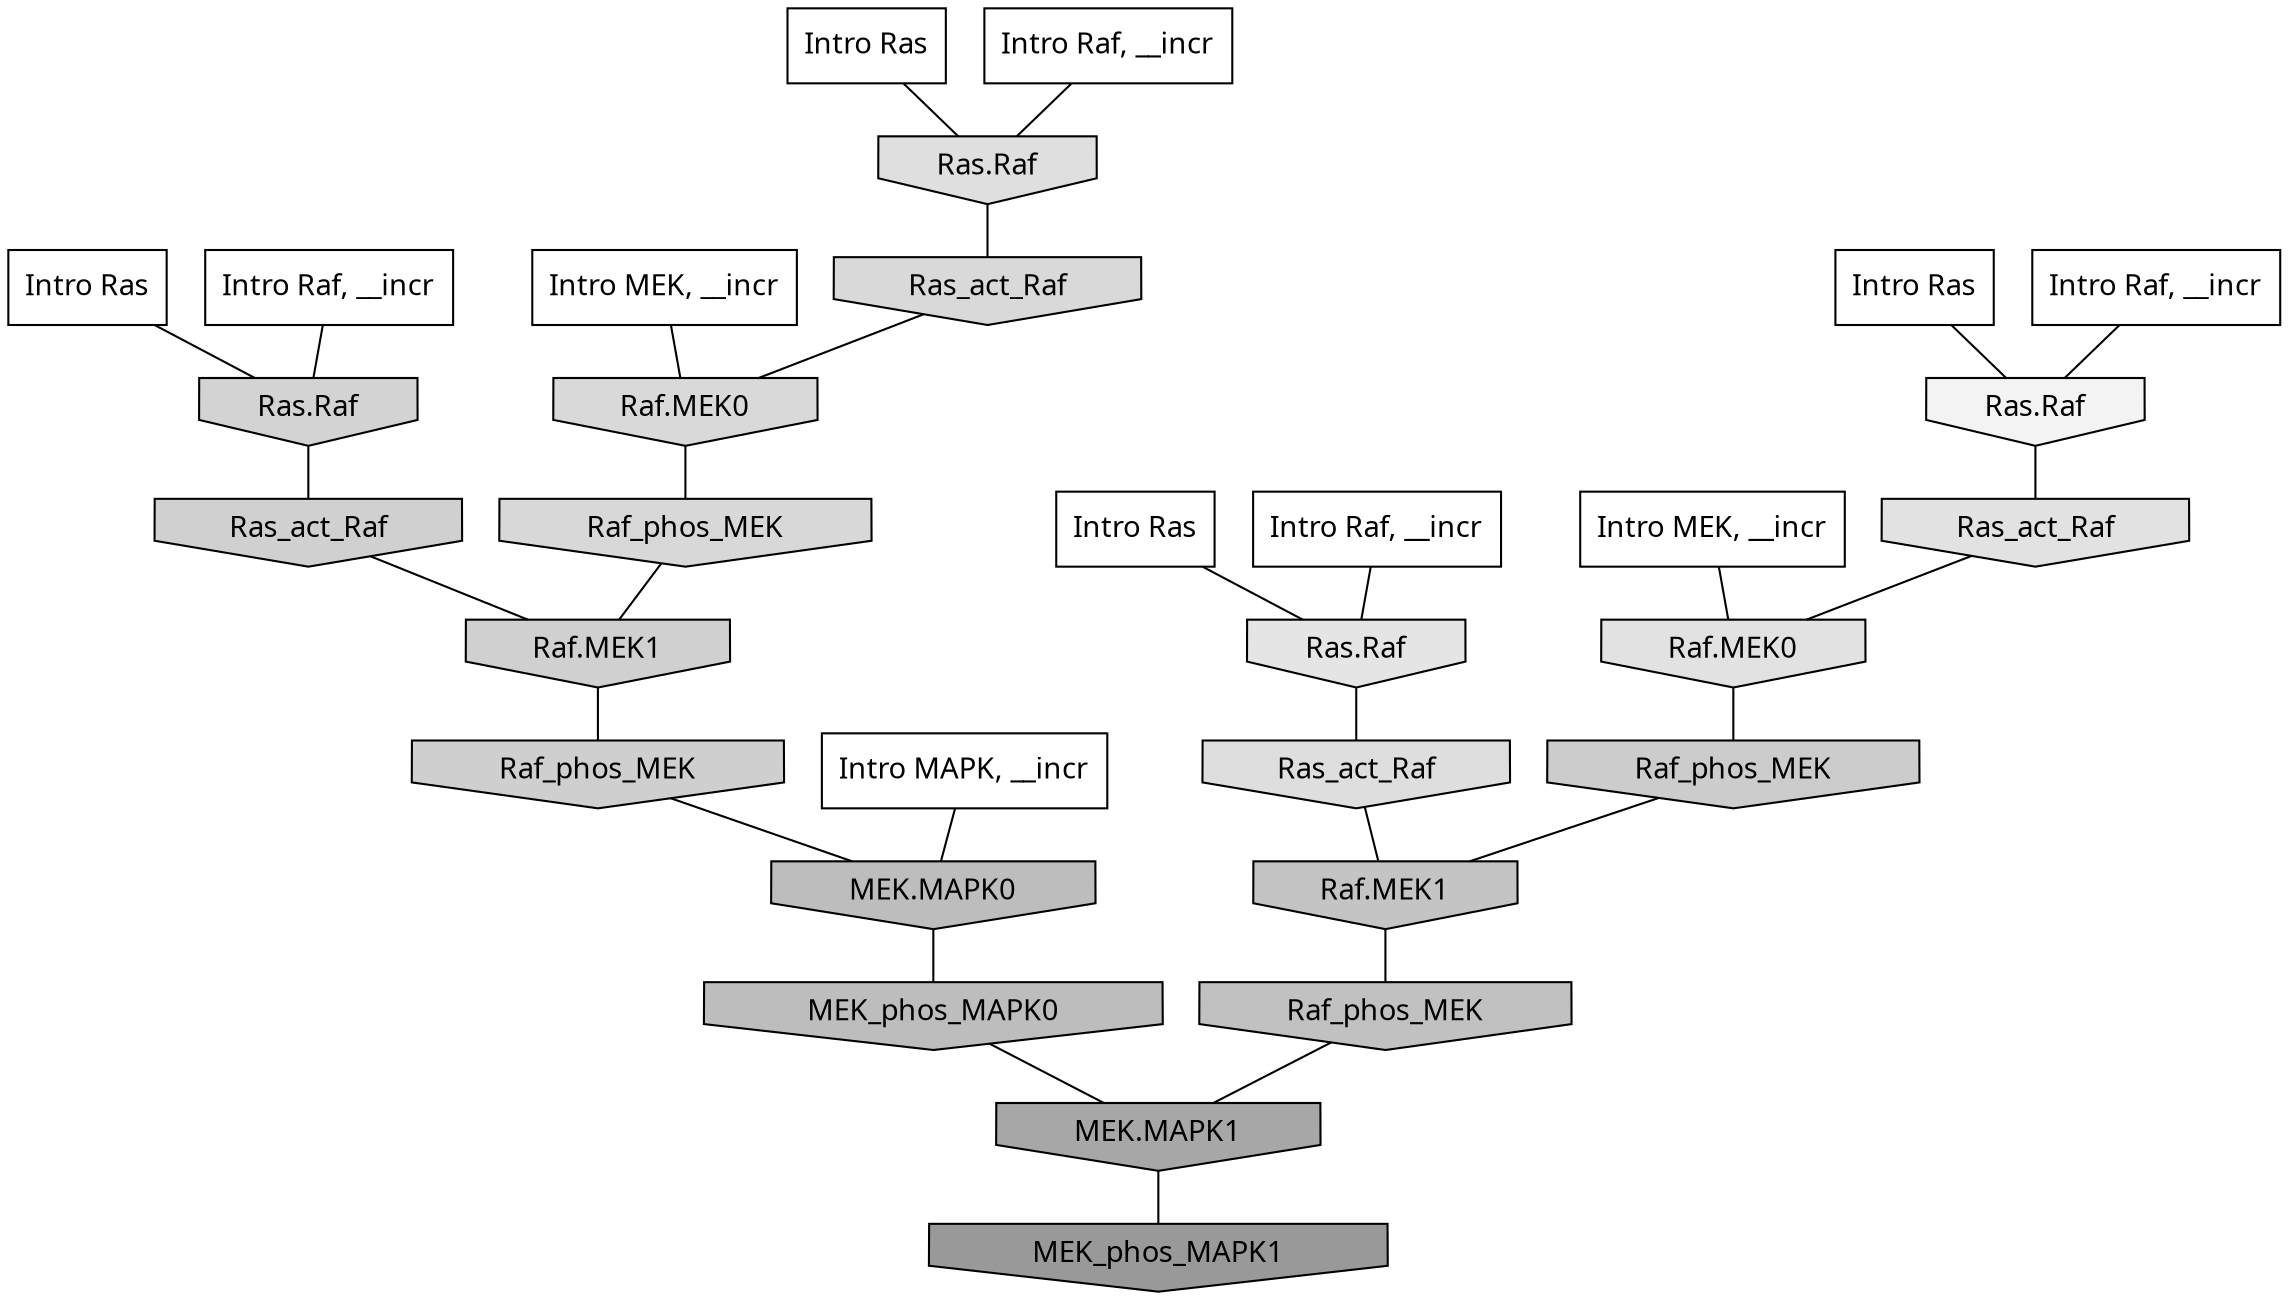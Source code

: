 digraph G{
  rankdir="TB";
  ranksep=0.30;
  node [fontname="CMU Serif"];
  edge [fontname="CMU Serif"];
  
  4 [label="Intro Ras", shape=rectangle, style=filled, fillcolor="0.000 0.000 1.000"]
  
  12 [label="Intro Ras", shape=rectangle, style=filled, fillcolor="0.000 0.000 1.000"]
  
  52 [label="Intro Ras", shape=rectangle, style=filled, fillcolor="0.000 0.000 1.000"]
  
  73 [label="Intro Ras", shape=rectangle, style=filled, fillcolor="0.000 0.000 1.000"]
  
  129 [label="Intro Raf, __incr", shape=rectangle, style=filled, fillcolor="0.000 0.000 1.000"]
  
  264 [label="Intro Raf, __incr", shape=rectangle, style=filled, fillcolor="0.000 0.000 1.000"]
  
  267 [label="Intro Raf, __incr", shape=rectangle, style=filled, fillcolor="0.000 0.000 1.000"]
  
  642 [label="Intro Raf, __incr", shape=rectangle, style=filled, fillcolor="0.000 0.000 1.000"]
  
  1266 [label="Intro MEK, __incr", shape=rectangle, style=filled, fillcolor="0.000 0.000 1.000"]
  
  1686 [label="Intro MEK, __incr", shape=rectangle, style=filled, fillcolor="0.000 0.000 1.000"]
  
  2288 [label="Intro MAPK, __incr", shape=rectangle, style=filled, fillcolor="0.000 0.000 1.000"]
  
  3656 [label="Ras.Raf", shape=invhouse, style=filled, fillcolor="0.000 0.000 0.953"]
  
  4542 [label="Ras.Raf", shape=invhouse, style=filled, fillcolor="0.000 0.000 0.895"]
  
  4745 [label="Ras_act_Raf", shape=invhouse, style=filled, fillcolor="0.000 0.000 0.883"]
  
  4748 [label="Raf.MEK0", shape=invhouse, style=filled, fillcolor="0.000 0.000 0.883"]
  
  4921 [label="Ras.Raf", shape=invhouse, style=filled, fillcolor="0.000 0.000 0.873"]
  
  4988 [label="Ras_act_Raf", shape=invhouse, style=filled, fillcolor="0.000 0.000 0.868"]
  
  5338 [label="Ras_act_Raf", shape=invhouse, style=filled, fillcolor="0.000 0.000 0.850"]
  
  5340 [label="Raf.MEK0", shape=invhouse, style=filled, fillcolor="0.000 0.000 0.850"]
  
  5437 [label="Raf_phos_MEK", shape=invhouse, style=filled, fillcolor="0.000 0.000 0.845"]
  
  5787 [label="Ras.Raf", shape=invhouse, style=filled, fillcolor="0.000 0.000 0.826"]
  
  6018 [label="Ras_act_Raf", shape=invhouse, style=filled, fillcolor="0.000 0.000 0.814"]
  
  6025 [label="Raf.MEK1", shape=invhouse, style=filled, fillcolor="0.000 0.000 0.813"]
  
  6093 [label="Raf_phos_MEK", shape=invhouse, style=filled, fillcolor="0.000 0.000 0.810"]
  
  6360 [label="Raf_phos_MEK", shape=invhouse, style=filled, fillcolor="0.000 0.000 0.799"]
  
  7220 [label="Raf.MEK1", shape=invhouse, style=filled, fillcolor="0.000 0.000 0.769"]
  
  7711 [label="Raf_phos_MEK", shape=invhouse, style=filled, fillcolor="0.000 0.000 0.755"]
  
  8241 [label="MEK.MAPK0", shape=invhouse, style=filled, fillcolor="0.000 0.000 0.740"]
  
  8275 [label="MEK_phos_MAPK0", shape=invhouse, style=filled, fillcolor="0.000 0.000 0.739"]
  
  12218 [label="MEK.MAPK1", shape=invhouse, style=filled, fillcolor="0.000 0.000 0.656"]
  
  15989 [label="MEK_phos_MAPK1", shape=invhouse, style=filled, fillcolor="0.000 0.000 0.600"]
  
  
  12218 -> 15989 [dir=none, color="0.000 0.000 0.000"] 
  8275 -> 12218 [dir=none, color="0.000 0.000 0.000"] 
  8241 -> 8275 [dir=none, color="0.000 0.000 0.000"] 
  7711 -> 12218 [dir=none, color="0.000 0.000 0.000"] 
  7220 -> 7711 [dir=none, color="0.000 0.000 0.000"] 
  6360 -> 7220 [dir=none, color="0.000 0.000 0.000"] 
  6093 -> 8241 [dir=none, color="0.000 0.000 0.000"] 
  6025 -> 6093 [dir=none, color="0.000 0.000 0.000"] 
  6018 -> 6025 [dir=none, color="0.000 0.000 0.000"] 
  5787 -> 6018 [dir=none, color="0.000 0.000 0.000"] 
  5437 -> 6025 [dir=none, color="0.000 0.000 0.000"] 
  5340 -> 5437 [dir=none, color="0.000 0.000 0.000"] 
  5338 -> 5340 [dir=none, color="0.000 0.000 0.000"] 
  4988 -> 7220 [dir=none, color="0.000 0.000 0.000"] 
  4921 -> 5338 [dir=none, color="0.000 0.000 0.000"] 
  4748 -> 6360 [dir=none, color="0.000 0.000 0.000"] 
  4745 -> 4748 [dir=none, color="0.000 0.000 0.000"] 
  4542 -> 4988 [dir=none, color="0.000 0.000 0.000"] 
  3656 -> 4745 [dir=none, color="0.000 0.000 0.000"] 
  2288 -> 8241 [dir=none, color="0.000 0.000 0.000"] 
  1686 -> 4748 [dir=none, color="0.000 0.000 0.000"] 
  1266 -> 5340 [dir=none, color="0.000 0.000 0.000"] 
  642 -> 4542 [dir=none, color="0.000 0.000 0.000"] 
  267 -> 3656 [dir=none, color="0.000 0.000 0.000"] 
  264 -> 5787 [dir=none, color="0.000 0.000 0.000"] 
  129 -> 4921 [dir=none, color="0.000 0.000 0.000"] 
  73 -> 3656 [dir=none, color="0.000 0.000 0.000"] 
  52 -> 4921 [dir=none, color="0.000 0.000 0.000"] 
  12 -> 4542 [dir=none, color="0.000 0.000 0.000"] 
  4 -> 5787 [dir=none, color="0.000 0.000 0.000"] 
  
  }
